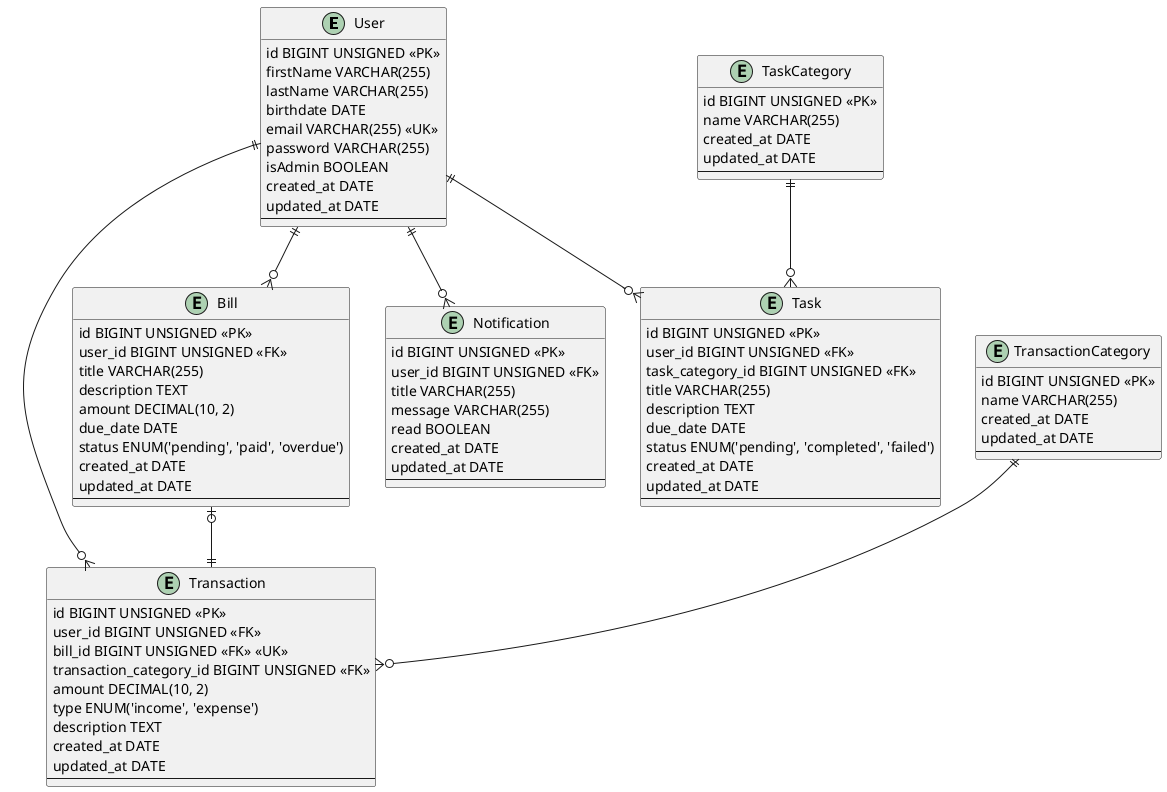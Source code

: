 @startuml erd

entity User {
    id BIGINT UNSIGNED <<PK>>
    firstName VARCHAR(255)
    lastName VARCHAR(255)
    birthdate DATE
    email VARCHAR(255) <<UK>>
    password VARCHAR(255)
    isAdmin BOOLEAN
    created_at DATE
    updated_at DATE
    --
}

entity Transaction {
    id BIGINT UNSIGNED <<PK>>
    user_id BIGINT UNSIGNED <<FK>>
    bill_id BIGINT UNSIGNED <<FK>> <<UK>>
    transaction_category_id BIGINT UNSIGNED <<FK>>
    amount DECIMAL(10, 2)
    type ENUM('income', 'expense')
    description TEXT
    created_at DATE
    updated_at DATE
    --
}

entity Bill {
    id BIGINT UNSIGNED <<PK>>
    user_id BIGINT UNSIGNED <<FK>>
    title VARCHAR(255)
    description TEXT
    amount DECIMAL(10, 2)
    due_date DATE
    status ENUM('pending', 'paid', 'overdue')
    created_at DATE
    updated_at DATE
    --
}

entity Notification {
    id BIGINT UNSIGNED <<PK>>
    user_id BIGINT UNSIGNED <<FK>>
    title VARCHAR(255)
    message VARCHAR(255)
    read BOOLEAN
    created_at DATE
    updated_at DATE
    --
}

entity Task {
    id BIGINT UNSIGNED <<PK>>
    user_id BIGINT UNSIGNED <<FK>>
    task_category_id BIGINT UNSIGNED <<FK>>
    title VARCHAR(255)
    description TEXT
    due_date DATE
    status ENUM('pending', 'completed', 'failed')
    created_at DATE
    updated_at DATE
    --
}

entity TransactionCategory {
    id BIGINT UNSIGNED <<PK>>
    name VARCHAR(255)
    created_at DATE
    updated_at DATE
    --
}

entity TaskCategory {
    id BIGINT UNSIGNED <<PK>>
    name VARCHAR(255)
    created_at DATE
    updated_at DATE
    --
}


User ||--o{ Transaction
User ||--o{ Bill
User ||--o{ Notification
User ||--o{ Task
TaskCategory ||--o{ Task
TransactionCategory ||--o{ Transaction
Bill |o--|| Transaction

@enduml
